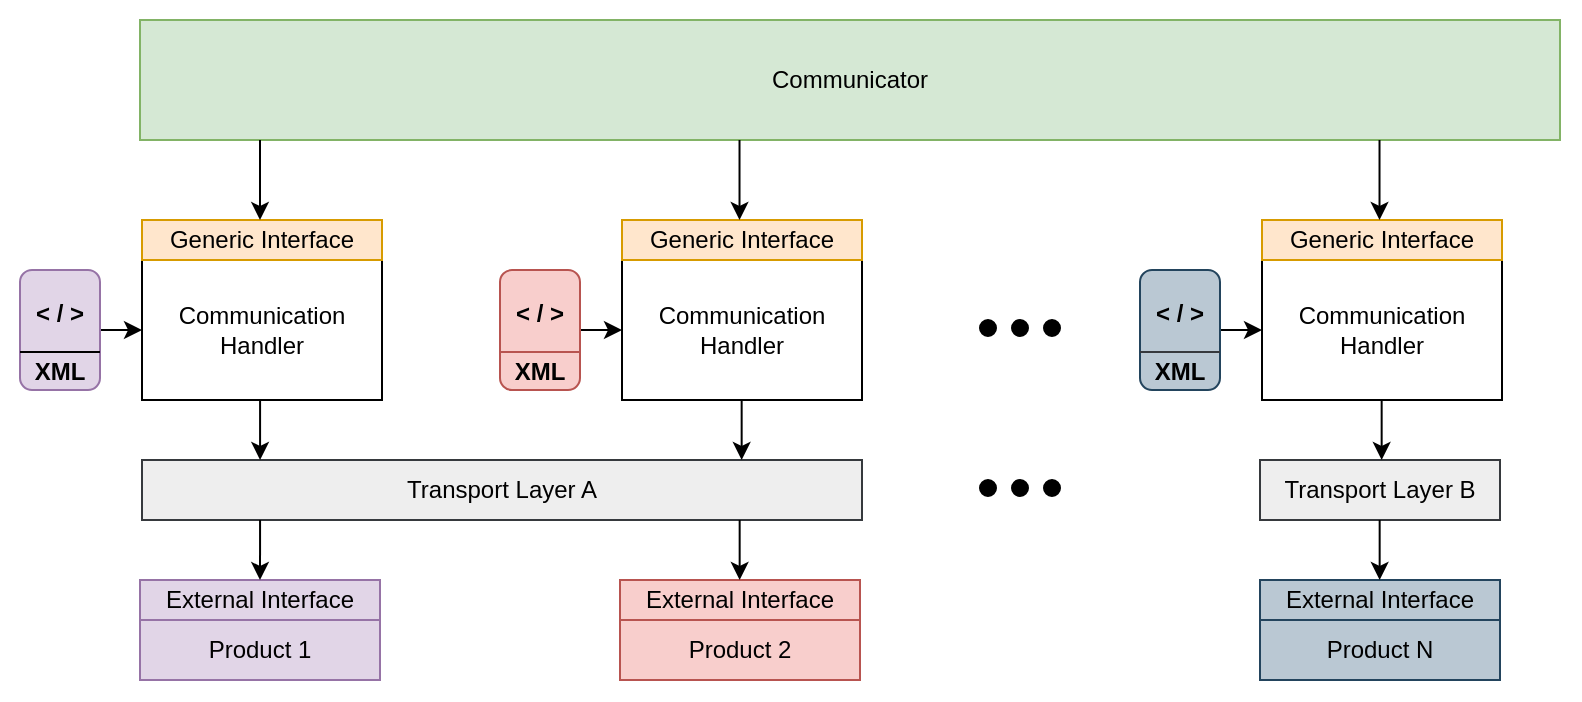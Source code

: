 <mxfile version="19.0.3" type="device"><diagram id="kCGEmJZnJJlEpj4N30fI" name="Page-1"><mxGraphModel dx="618" dy="376" grid="1" gridSize="10" guides="1" tooltips="1" connect="1" arrows="1" fold="1" page="1" pageScale="1" pageWidth="827" pageHeight="1169" math="0" shadow="0"><root><mxCell id="0"/><mxCell id="1" parent="0"/><mxCell id="I99uNZFU7zkCt3N37vjR-2" value="" style="rounded=0;whiteSpace=wrap;html=1;strokeColor=none;" parent="1" vertex="1"><mxGeometry x="19" y="130" width="790" height="350" as="geometry"/></mxCell><mxCell id="I99uNZFU7zkCt3N37vjR-3" value="Communicator" style="rounded=0;whiteSpace=wrap;html=1;fillColor=#d5e8d4;strokeColor=#82b366;align=center;verticalAlign=middle;" parent="1" vertex="1"><mxGeometry x="89" y="140" width="710" height="60" as="geometry"/></mxCell><mxCell id="I99uNZFU7zkCt3N37vjR-4" value="Communication Handler&lt;br&gt;" style="rounded=0;whiteSpace=wrap;html=1;" parent="1" vertex="1"><mxGeometry x="90" y="260" width="120" height="70" as="geometry"/></mxCell><mxCell id="I99uNZFU7zkCt3N37vjR-5" value="Generic Interface" style="rounded=0;whiteSpace=wrap;html=1;fillColor=#ffe6cc;strokeColor=#d79b00;" parent="1" vertex="1"><mxGeometry x="90" y="240" width="120" height="20" as="geometry"/></mxCell><mxCell id="I99uNZFU7zkCt3N37vjR-6" value="External Interface" style="rounded=0;whiteSpace=wrap;html=1;fillColor=#e1d5e7;strokeColor=#9673a6;" parent="1" vertex="1"><mxGeometry x="89" y="420" width="120" height="20" as="geometry"/></mxCell><mxCell id="I99uNZFU7zkCt3N37vjR-7" value="Transport Layer A" style="rounded=0;whiteSpace=wrap;html=1;fillColor=#eeeeee;strokeColor=#36393d;" parent="1" vertex="1"><mxGeometry x="90" y="360" width="360" height="30" as="geometry"/></mxCell><mxCell id="I99uNZFU7zkCt3N37vjR-8" value="Product 1" style="rounded=0;whiteSpace=wrap;html=1;fillColor=#e1d5e7;strokeColor=#9673a6;" parent="1" vertex="1"><mxGeometry x="89" y="440" width="120" height="30" as="geometry"/></mxCell><mxCell id="I99uNZFU7zkCt3N37vjR-9" value="" style="endArrow=classic;html=1;startArrow=none;startFill=0;" parent="1" edge="1"><mxGeometry width="50" height="50" relative="1" as="geometry"><mxPoint x="149" y="200" as="sourcePoint"/><mxPoint x="149" y="240" as="targetPoint"/></mxGeometry></mxCell><mxCell id="I99uNZFU7zkCt3N37vjR-10" value="Communication Handler&lt;br&gt;" style="rounded=0;whiteSpace=wrap;html=1;" parent="1" vertex="1"><mxGeometry x="330" y="260" width="120" height="70" as="geometry"/></mxCell><mxCell id="I99uNZFU7zkCt3N37vjR-11" value="Generic Interface" style="rounded=0;whiteSpace=wrap;html=1;fillColor=#ffe6cc;strokeColor=#d79b00;" parent="1" vertex="1"><mxGeometry x="330" y="240" width="120" height="20" as="geometry"/></mxCell><mxCell id="I99uNZFU7zkCt3N37vjR-12" value="External Interface" style="rounded=0;whiteSpace=wrap;html=1;fillColor=#f8cecc;strokeColor=#b85450;" parent="1" vertex="1"><mxGeometry x="329" y="420" width="120" height="20" as="geometry"/></mxCell><mxCell id="I99uNZFU7zkCt3N37vjR-13" value="Product 2" style="rounded=0;whiteSpace=wrap;html=1;fillColor=#f8cecc;strokeColor=#b85450;" parent="1" vertex="1"><mxGeometry x="329" y="440" width="120" height="30" as="geometry"/></mxCell><mxCell id="I99uNZFU7zkCt3N37vjR-14" value="" style="edgeStyle=orthogonalEdgeStyle;rounded=0;orthogonalLoop=1;jettySize=auto;html=1;startArrow=none;startFill=0;" parent="1" source="I99uNZFU7zkCt3N37vjR-15" target="I99uNZFU7zkCt3N37vjR-4" edge="1"><mxGeometry relative="1" as="geometry"/></mxCell><mxCell id="I99uNZFU7zkCt3N37vjR-15" value="&amp;lt; /&amp;nbsp;&amp;gt;&lt;br&gt;&lt;br&gt;XML" style="rounded=1;whiteSpace=wrap;html=1;align=center;fontStyle=1;verticalAlign=bottom;fillColor=#e1d5e7;strokeColor=#9673a6;" parent="1" vertex="1"><mxGeometry x="29" y="265" width="40" height="60" as="geometry"/></mxCell><mxCell id="I99uNZFU7zkCt3N37vjR-16" value="" style="endArrow=none;html=1;exitX=0;exitY=0.75;exitDx=0;exitDy=0;entryX=1;entryY=0.75;entryDx=0;entryDy=0;" parent="1" edge="1"><mxGeometry width="50" height="50" relative="1" as="geometry"><mxPoint x="29" y="306" as="sourcePoint"/><mxPoint x="69" y="306" as="targetPoint"/></mxGeometry></mxCell><mxCell id="I99uNZFU7zkCt3N37vjR-17" value="" style="edgeStyle=orthogonalEdgeStyle;rounded=0;orthogonalLoop=1;jettySize=auto;html=1;startArrow=none;startFill=0;" parent="1" source="I99uNZFU7zkCt3N37vjR-18" target="I99uNZFU7zkCt3N37vjR-10" edge="1"><mxGeometry relative="1" as="geometry"/></mxCell><mxCell id="I99uNZFU7zkCt3N37vjR-18" value="&amp;lt; /&amp;nbsp;&amp;gt;&lt;br&gt;&lt;br&gt;XML" style="rounded=1;whiteSpace=wrap;html=1;align=center;fontStyle=1;verticalAlign=bottom;fillColor=#f8cecc;strokeColor=#b85450;" parent="1" vertex="1"><mxGeometry x="269" y="265" width="40" height="60" as="geometry"/></mxCell><mxCell id="I99uNZFU7zkCt3N37vjR-19" value="Communication Handler&lt;br&gt;" style="rounded=0;whiteSpace=wrap;html=1;" parent="1" vertex="1"><mxGeometry x="650" y="260" width="120" height="70" as="geometry"/></mxCell><mxCell id="I99uNZFU7zkCt3N37vjR-20" value="Generic Interface" style="rounded=0;whiteSpace=wrap;html=1;fillColor=#ffe6cc;strokeColor=#d79b00;" parent="1" vertex="1"><mxGeometry x="650" y="240" width="120" height="20" as="geometry"/></mxCell><mxCell id="I99uNZFU7zkCt3N37vjR-21" value="External Interface" style="rounded=0;whiteSpace=wrap;html=1;fillColor=#bac8d3;strokeColor=#23445d;" parent="1" vertex="1"><mxGeometry x="649" y="420" width="120" height="20" as="geometry"/></mxCell><mxCell id="I99uNZFU7zkCt3N37vjR-22" value="Product N" style="rounded=0;whiteSpace=wrap;html=1;fillColor=#bac8d3;strokeColor=#23445d;" parent="1" vertex="1"><mxGeometry x="649" y="440" width="120" height="30" as="geometry"/></mxCell><mxCell id="I99uNZFU7zkCt3N37vjR-23" value="" style="edgeStyle=orthogonalEdgeStyle;rounded=0;orthogonalLoop=1;jettySize=auto;html=1;startArrow=none;startFill=0;" parent="1" source="I99uNZFU7zkCt3N37vjR-24" target="I99uNZFU7zkCt3N37vjR-19" edge="1"><mxGeometry relative="1" as="geometry"/></mxCell><mxCell id="I99uNZFU7zkCt3N37vjR-24" value="&amp;lt; /&amp;nbsp;&amp;gt;&lt;br&gt;&lt;br&gt;XML" style="rounded=1;whiteSpace=wrap;html=1;align=center;fontStyle=1;verticalAlign=bottom;fillColor=#bac8d3;strokeColor=#23445d;" parent="1" vertex="1"><mxGeometry x="589" y="265" width="40" height="60" as="geometry"/></mxCell><mxCell id="I99uNZFU7zkCt3N37vjR-25" value="Transport Layer B" style="rounded=0;whiteSpace=wrap;html=1;fillColor=#eeeeee;strokeColor=#36393d;" parent="1" vertex="1"><mxGeometry x="649" y="360" width="120" height="30" as="geometry"/></mxCell><mxCell id="I99uNZFU7zkCt3N37vjR-26" value="" style="group" parent="1" vertex="1" connectable="0"><mxGeometry x="509" y="370" width="40" height="10" as="geometry"/></mxCell><mxCell id="I99uNZFU7zkCt3N37vjR-27" value="" style="ellipse;whiteSpace=wrap;html=1;aspect=fixed;align=center;labelBackgroundColor=none;labelBorderColor=none;noLabel=1;fontColor=none;fillColor=#000000;" parent="I99uNZFU7zkCt3N37vjR-26" vertex="1"><mxGeometry width="8" height="8" as="geometry"/></mxCell><mxCell id="I99uNZFU7zkCt3N37vjR-28" value="" style="ellipse;whiteSpace=wrap;html=1;aspect=fixed;align=center;labelBackgroundColor=none;labelBorderColor=none;noLabel=1;fontColor=none;fillColor=#000000;" parent="I99uNZFU7zkCt3N37vjR-26" vertex="1"><mxGeometry x="16" width="8" height="8" as="geometry"/></mxCell><mxCell id="I99uNZFU7zkCt3N37vjR-29" value="" style="ellipse;whiteSpace=wrap;html=1;aspect=fixed;align=center;labelBackgroundColor=none;labelBorderColor=none;noLabel=1;fontColor=none;fillColor=#000000;" parent="I99uNZFU7zkCt3N37vjR-26" vertex="1"><mxGeometry x="32" width="8" height="8" as="geometry"/></mxCell><mxCell id="I99uNZFU7zkCt3N37vjR-30" value="" style="group" parent="1" vertex="1" connectable="0"><mxGeometry x="509" y="290" width="40" height="10" as="geometry"/></mxCell><mxCell id="I99uNZFU7zkCt3N37vjR-31" value="" style="ellipse;whiteSpace=wrap;html=1;aspect=fixed;align=center;labelBackgroundColor=none;labelBorderColor=none;noLabel=1;fontColor=none;fillColor=#000000;" parent="I99uNZFU7zkCt3N37vjR-30" vertex="1"><mxGeometry width="8" height="8" as="geometry"/></mxCell><mxCell id="I99uNZFU7zkCt3N37vjR-32" value="" style="ellipse;whiteSpace=wrap;html=1;aspect=fixed;align=center;labelBackgroundColor=none;labelBorderColor=none;noLabel=1;fontColor=none;fillColor=#000000;" parent="I99uNZFU7zkCt3N37vjR-30" vertex="1"><mxGeometry x="16" width="8" height="8" as="geometry"/></mxCell><mxCell id="I99uNZFU7zkCt3N37vjR-33" value="" style="ellipse;whiteSpace=wrap;html=1;aspect=fixed;align=center;labelBackgroundColor=none;labelBorderColor=none;noLabel=1;fontColor=none;fillColor=#000000;" parent="I99uNZFU7zkCt3N37vjR-30" vertex="1"><mxGeometry x="32" width="8" height="8" as="geometry"/></mxCell><mxCell id="I99uNZFU7zkCt3N37vjR-34" value="" style="endArrow=classic;html=1;startArrow=none;startFill=0;" parent="1" edge="1"><mxGeometry width="50" height="50" relative="1" as="geometry"><mxPoint x="388.76" y="200" as="sourcePoint"/><mxPoint x="388.76" y="240" as="targetPoint"/></mxGeometry></mxCell><mxCell id="I99uNZFU7zkCt3N37vjR-35" value="" style="endArrow=classic;html=1;startArrow=none;startFill=0;" parent="1" edge="1"><mxGeometry width="50" height="50" relative="1" as="geometry"><mxPoint x="708.76" y="200" as="sourcePoint"/><mxPoint x="708.76" y="240" as="targetPoint"/></mxGeometry></mxCell><mxCell id="I99uNZFU7zkCt3N37vjR-36" value="" style="endArrow=classic;html=1;startArrow=none;startFill=0;exitX=0.492;exitY=1;exitDx=0;exitDy=0;exitPerimeter=0;entryX=0.164;entryY=0;entryDx=0;entryDy=0;entryPerimeter=0;" parent="1" source="I99uNZFU7zkCt3N37vjR-4" target="I99uNZFU7zkCt3N37vjR-7" edge="1"><mxGeometry width="50" height="50" relative="1" as="geometry"><mxPoint x="149" y="340" as="sourcePoint"/><mxPoint x="149" y="350" as="targetPoint"/></mxGeometry></mxCell><mxCell id="I99uNZFU7zkCt3N37vjR-37" value="" style="endArrow=classic;html=1;startArrow=none;startFill=0;exitX=0.164;exitY=1;exitDx=0;exitDy=0;exitPerimeter=0;entryX=0.5;entryY=0;entryDx=0;entryDy=0;" parent="1" source="I99uNZFU7zkCt3N37vjR-7" target="I99uNZFU7zkCt3N37vjR-6" edge="1"><mxGeometry width="50" height="50" relative="1" as="geometry"><mxPoint x="149" y="400" as="sourcePoint"/><mxPoint x="149" y="410" as="targetPoint"/></mxGeometry></mxCell><mxCell id="I99uNZFU7zkCt3N37vjR-38" value="" style="endArrow=classic;html=1;startArrow=none;startFill=0;exitX=0.492;exitY=1;exitDx=0;exitDy=0;exitPerimeter=0;entryX=0.164;entryY=0;entryDx=0;entryDy=0;entryPerimeter=0;" parent="1" edge="1"><mxGeometry width="50" height="50" relative="1" as="geometry"><mxPoint x="389.83" y="330" as="sourcePoint"/><mxPoint x="389.83" y="360" as="targetPoint"/></mxGeometry></mxCell><mxCell id="I99uNZFU7zkCt3N37vjR-39" value="" style="endArrow=classic;html=1;startArrow=none;startFill=0;exitX=0.492;exitY=1;exitDx=0;exitDy=0;exitPerimeter=0;entryX=0.164;entryY=0;entryDx=0;entryDy=0;entryPerimeter=0;" parent="1" edge="1"><mxGeometry width="50" height="50" relative="1" as="geometry"><mxPoint x="388.83" y="390" as="sourcePoint"/><mxPoint x="388.83" y="420" as="targetPoint"/></mxGeometry></mxCell><mxCell id="I99uNZFU7zkCt3N37vjR-40" value="" style="endArrow=classic;html=1;startArrow=none;startFill=0;exitX=0.492;exitY=1;exitDx=0;exitDy=0;exitPerimeter=0;entryX=0.164;entryY=0;entryDx=0;entryDy=0;entryPerimeter=0;" parent="1" edge="1"><mxGeometry width="50" height="50" relative="1" as="geometry"><mxPoint x="709.83" y="330" as="sourcePoint"/><mxPoint x="709.83" y="360" as="targetPoint"/></mxGeometry></mxCell><mxCell id="I99uNZFU7zkCt3N37vjR-41" value="" style="endArrow=classic;html=1;startArrow=none;startFill=0;exitX=0.492;exitY=1;exitDx=0;exitDy=0;exitPerimeter=0;entryX=0.164;entryY=0;entryDx=0;entryDy=0;entryPerimeter=0;" parent="1" edge="1"><mxGeometry width="50" height="50" relative="1" as="geometry"><mxPoint x="708.83" y="390" as="sourcePoint"/><mxPoint x="708.83" y="420" as="targetPoint"/></mxGeometry></mxCell><mxCell id="MffWBrF8cgHzI1bEeVvl-1" value="" style="endArrow=none;html=1;exitX=0;exitY=0.75;exitDx=0;exitDy=0;entryX=1;entryY=0.75;entryDx=0;entryDy=0;fillColor=#f8cecc;strokeColor=#b85450;" edge="1" parent="1"><mxGeometry width="50" height="50" relative="1" as="geometry"><mxPoint x="269" y="306" as="sourcePoint"/><mxPoint x="309" y="306" as="targetPoint"/></mxGeometry></mxCell><mxCell id="MffWBrF8cgHzI1bEeVvl-2" value="" style="endArrow=none;html=1;exitX=0;exitY=0.75;exitDx=0;exitDy=0;entryX=1;entryY=0.75;entryDx=0;entryDy=0;fillColor=#eeeeee;strokeColor=#36393d;" edge="1" parent="1"><mxGeometry width="50" height="50" relative="1" as="geometry"><mxPoint x="589" y="306" as="sourcePoint"/><mxPoint x="629" y="306" as="targetPoint"/></mxGeometry></mxCell></root></mxGraphModel></diagram></mxfile>